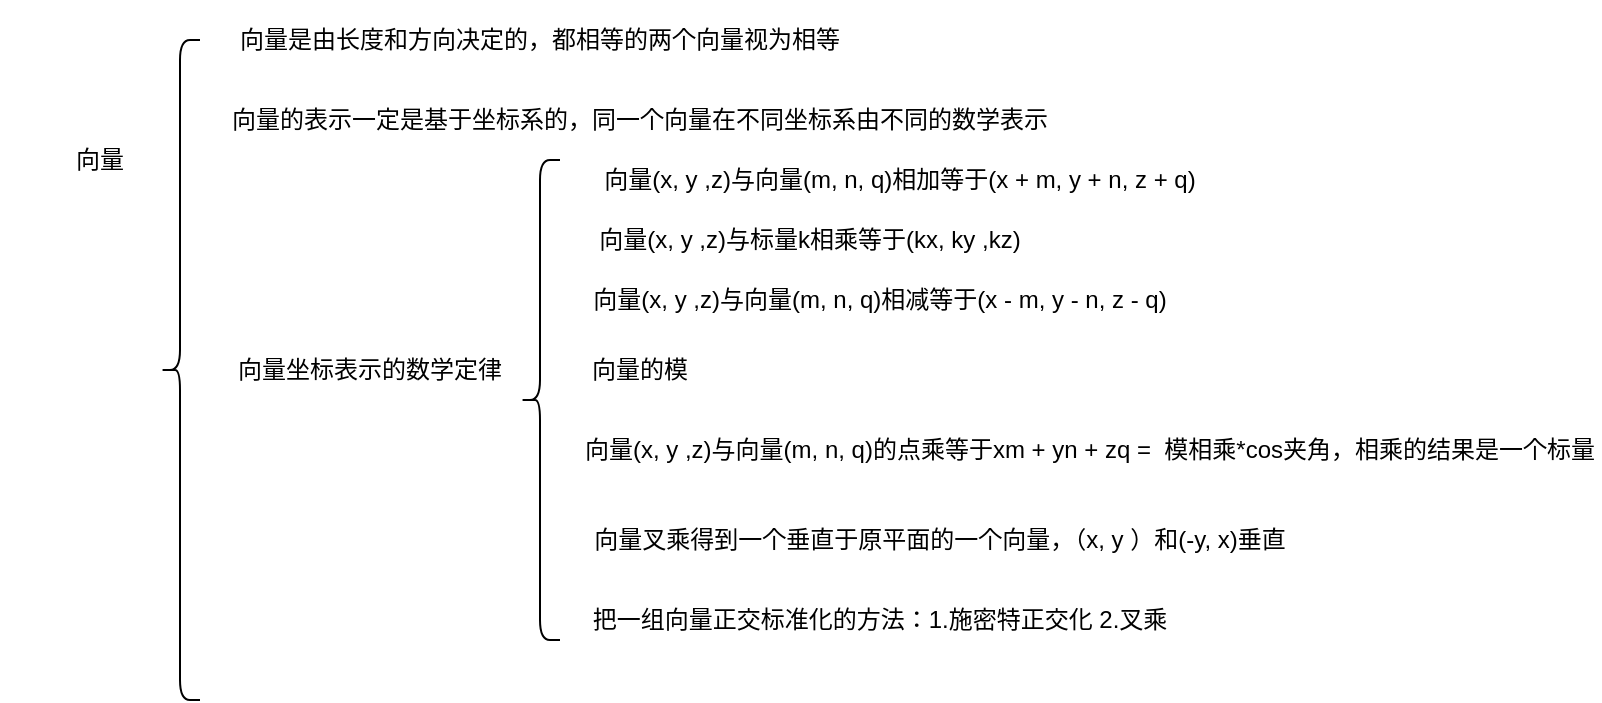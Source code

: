 <mxfile version="15.5.2" type="github">
  <diagram id="QavabJWZF5oIrLPEu44S" name="Page-1">
    <mxGraphModel dx="1550" dy="867" grid="1" gridSize="10" guides="1" tooltips="1" connect="1" arrows="1" fold="1" page="1" pageScale="1" pageWidth="827" pageHeight="1169" math="0" shadow="0">
      <root>
        <mxCell id="0" />
        <mxCell id="1" parent="0" />
        <mxCell id="R-zfKPZI4cM-MtRs1BsM-1" value="向量" style="text;html=1;strokeColor=none;fillColor=none;align=center;verticalAlign=middle;whiteSpace=wrap;rounded=0;" vertex="1" parent="1">
          <mxGeometry x="30" y="300" width="100" height="40" as="geometry" />
        </mxCell>
        <mxCell id="R-zfKPZI4cM-MtRs1BsM-2" value="" style="shape=curlyBracket;whiteSpace=wrap;html=1;rounded=1;" vertex="1" parent="1">
          <mxGeometry x="110" y="260" width="20" height="330" as="geometry" />
        </mxCell>
        <mxCell id="R-zfKPZI4cM-MtRs1BsM-3" value="向量是由长度和方向决定的，都相等的两个向量视为相等" style="text;html=1;strokeColor=none;fillColor=none;align=center;verticalAlign=middle;whiteSpace=wrap;rounded=0;" vertex="1" parent="1">
          <mxGeometry x="120" y="240" width="360" height="40" as="geometry" />
        </mxCell>
        <mxCell id="R-zfKPZI4cM-MtRs1BsM-4" value="向量的表示一定是基于坐标系的，同一个向量在不同坐标系由不同的数学表示" style="text;html=1;strokeColor=none;fillColor=none;align=center;verticalAlign=middle;whiteSpace=wrap;rounded=0;" vertex="1" parent="1">
          <mxGeometry x="120" y="280" width="460" height="40" as="geometry" />
        </mxCell>
        <mxCell id="R-zfKPZI4cM-MtRs1BsM-5" value="向量坐标表示的数学定律" style="text;html=1;strokeColor=none;fillColor=none;align=center;verticalAlign=middle;whiteSpace=wrap;rounded=0;" vertex="1" parent="1">
          <mxGeometry x="130" y="405" width="170" height="40" as="geometry" />
        </mxCell>
        <mxCell id="R-zfKPZI4cM-MtRs1BsM-6" value="" style="shape=curlyBracket;whiteSpace=wrap;html=1;rounded=1;" vertex="1" parent="1">
          <mxGeometry x="290" y="320" width="20" height="240" as="geometry" />
        </mxCell>
        <mxCell id="R-zfKPZI4cM-MtRs1BsM-7" value="向量(x, y ,z)与向量(m, n, q)相加等于(x + m, y + n, z + q)" style="text;html=1;strokeColor=none;fillColor=none;align=center;verticalAlign=middle;whiteSpace=wrap;rounded=0;" vertex="1" parent="1">
          <mxGeometry x="320" y="310" width="320" height="40" as="geometry" />
        </mxCell>
        <mxCell id="R-zfKPZI4cM-MtRs1BsM-8" value="向量(x, y ,z)与标量k相乘等于(kx, ky ,kz)" style="text;html=1;strokeColor=none;fillColor=none;align=center;verticalAlign=middle;whiteSpace=wrap;rounded=0;" vertex="1" parent="1">
          <mxGeometry x="310" y="340" width="250" height="40" as="geometry" />
        </mxCell>
        <mxCell id="R-zfKPZI4cM-MtRs1BsM-9" value="向量(x, y ,z)与向量(m, n, q)相减等于(x - m, y - n, z - q)" style="text;html=1;strokeColor=none;fillColor=none;align=center;verticalAlign=middle;whiteSpace=wrap;rounded=0;" vertex="1" parent="1">
          <mxGeometry x="310" y="370" width="320" height="40" as="geometry" />
        </mxCell>
        <mxCell id="R-zfKPZI4cM-MtRs1BsM-11" value="向量的模" style="text;html=1;strokeColor=none;fillColor=none;align=center;verticalAlign=middle;whiteSpace=wrap;rounded=0;" vertex="1" parent="1">
          <mxGeometry x="310" y="405" width="80" height="40" as="geometry" />
        </mxCell>
        <mxCell id="R-zfKPZI4cM-MtRs1BsM-13" value="向量(x, y ,z)与向量(m, n, q)的点乘等于xm + yn + zq =&amp;nbsp; 模相乘*cos夹角，相乘的结果是一个标量" style="text;html=1;strokeColor=none;fillColor=none;align=center;verticalAlign=middle;whiteSpace=wrap;rounded=0;" vertex="1" parent="1">
          <mxGeometry x="320" y="445" width="510" height="40" as="geometry" />
        </mxCell>
        <mxCell id="R-zfKPZI4cM-MtRs1BsM-14" value="向量叉乘得到一个垂直于原平面的一个向量，（x, y ）和(-y, x)垂直" style="text;html=1;strokeColor=none;fillColor=none;align=center;verticalAlign=middle;whiteSpace=wrap;rounded=0;" vertex="1" parent="1">
          <mxGeometry x="320" y="490" width="360" height="40" as="geometry" />
        </mxCell>
        <mxCell id="R-zfKPZI4cM-MtRs1BsM-15" value="把一组向量正交标准化的方法：1.施密特正交化 2.叉乘" style="text;html=1;strokeColor=none;fillColor=none;align=center;verticalAlign=middle;whiteSpace=wrap;rounded=0;" vertex="1" parent="1">
          <mxGeometry x="290" y="530" width="360" height="40" as="geometry" />
        </mxCell>
      </root>
    </mxGraphModel>
  </diagram>
</mxfile>

